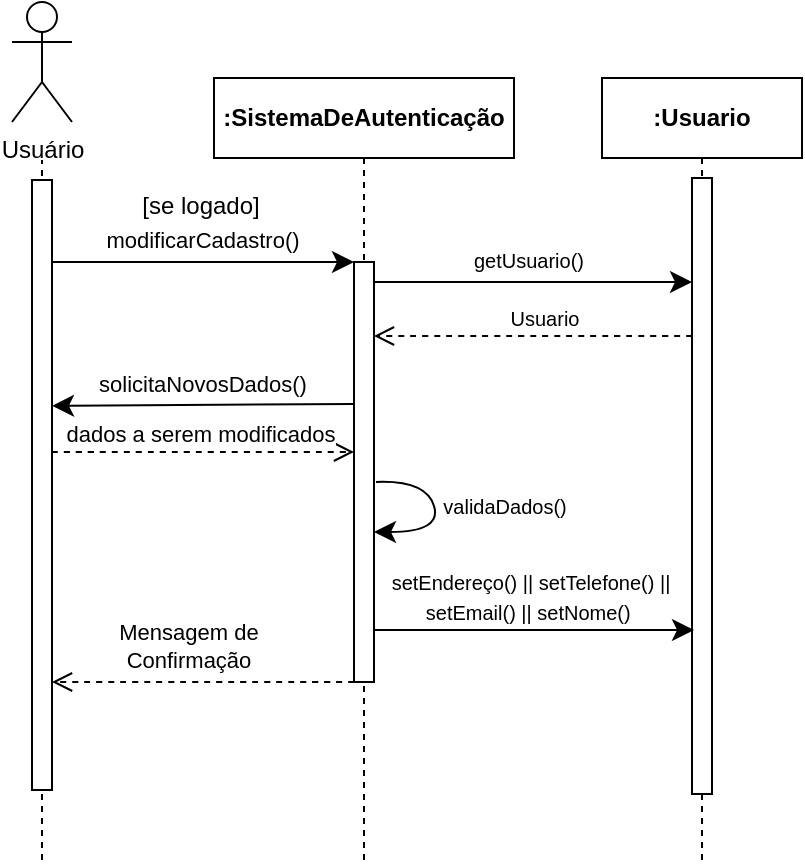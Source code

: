<mxfile version="24.6.4" type="device">
  <diagram name="Page-1" id="2YBvvXClWsGukQMizWep">
    <mxGraphModel dx="1195" dy="701" grid="0" gridSize="10" guides="1" tooltips="1" connect="0" arrows="0" fold="1" page="1" pageScale="1" pageWidth="850" pageHeight="1100" math="0" shadow="0">
      <root>
        <mxCell id="0" />
        <mxCell id="1" parent="0" />
        <mxCell id="e-AfWaJcr2d_GAeiChW0-1" value="" style="endArrow=none;dashed=1;html=1;rounded=0;" edge="1" parent="1">
          <mxGeometry width="50" height="50" relative="1" as="geometry">
            <mxPoint x="145" y="556" as="sourcePoint" />
            <mxPoint x="145" y="206" as="targetPoint" />
          </mxGeometry>
        </mxCell>
        <mxCell id="e-AfWaJcr2d_GAeiChW0-2" value="&lt;b&gt;:Usuario&lt;/b&gt;" style="shape=umlLifeline;perimeter=lifelinePerimeter;whiteSpace=wrap;html=1;container=0;dropTarget=0;collapsible=0;recursiveResize=0;outlineConnect=0;portConstraint=eastwest;newEdgeStyle={&quot;edgeStyle&quot;:&quot;elbowEdgeStyle&quot;,&quot;elbow&quot;:&quot;vertical&quot;,&quot;curved&quot;:0,&quot;rounded&quot;:0};" vertex="1" parent="1">
          <mxGeometry x="425" y="165" width="100" height="391" as="geometry" />
        </mxCell>
        <mxCell id="e-AfWaJcr2d_GAeiChW0-3" value="" style="html=1;points=[];perimeter=orthogonalPerimeter;outlineConnect=0;targetShapes=umlLifeline;portConstraint=eastwest;newEdgeStyle={&quot;edgeStyle&quot;:&quot;elbowEdgeStyle&quot;,&quot;elbow&quot;:&quot;vertical&quot;,&quot;curved&quot;:0,&quot;rounded&quot;:0};" vertex="1" parent="e-AfWaJcr2d_GAeiChW0-2">
          <mxGeometry x="45" y="50" width="10" height="308" as="geometry" />
        </mxCell>
        <mxCell id="e-AfWaJcr2d_GAeiChW0-4" value="&lt;b&gt;:SistemaDeAutenticação&lt;/b&gt;" style="shape=umlLifeline;perimeter=lifelinePerimeter;whiteSpace=wrap;html=1;container=0;dropTarget=0;collapsible=0;recursiveResize=0;outlineConnect=0;portConstraint=eastwest;newEdgeStyle={&quot;edgeStyle&quot;:&quot;elbowEdgeStyle&quot;,&quot;elbow&quot;:&quot;vertical&quot;,&quot;curved&quot;:0,&quot;rounded&quot;:0};" vertex="1" parent="1">
          <mxGeometry x="231" y="165" width="150" height="392" as="geometry" />
        </mxCell>
        <mxCell id="e-AfWaJcr2d_GAeiChW0-5" value="" style="html=1;points=[];perimeter=orthogonalPerimeter;outlineConnect=0;targetShapes=umlLifeline;portConstraint=eastwest;newEdgeStyle={&quot;edgeStyle&quot;:&quot;elbowEdgeStyle&quot;,&quot;elbow&quot;:&quot;vertical&quot;,&quot;curved&quot;:0,&quot;rounded&quot;:0};" vertex="1" parent="e-AfWaJcr2d_GAeiChW0-4">
          <mxGeometry x="70" y="92" width="10" height="210" as="geometry" />
        </mxCell>
        <mxCell id="e-AfWaJcr2d_GAeiChW0-6" value="Usuário" style="shape=umlActor;verticalLabelPosition=bottom;verticalAlign=top;html=1;outlineConnect=0;" vertex="1" parent="1">
          <mxGeometry x="130" y="127" width="30" height="60" as="geometry" />
        </mxCell>
        <mxCell id="e-AfWaJcr2d_GAeiChW0-7" value="" style="rounded=0;whiteSpace=wrap;html=1;" vertex="1" parent="1">
          <mxGeometry x="140" y="216" width="10" height="305" as="geometry" />
        </mxCell>
        <mxCell id="e-AfWaJcr2d_GAeiChW0-10" value="" style="endArrow=classic;html=1;rounded=0;fontFamily=Helvetica;fontSize=12;fontColor=default;autosize=1;resizable=0;startSize=8;endSize=8;curved=1;" edge="1" parent="1">
          <mxGeometry width="50" height="50" relative="1" as="geometry">
            <mxPoint x="150" y="257" as="sourcePoint" />
            <mxPoint x="301" y="257" as="targetPoint" />
          </mxGeometry>
        </mxCell>
        <mxCell id="e-AfWaJcr2d_GAeiChW0-11" value="modificarCadastro()" style="edgeLabel;html=1;align=center;verticalAlign=middle;resizable=0;points=[];fontSize=11;fontFamily=Helvetica;fontColor=default;autosize=1;fillColor=none;gradientColor=none;" vertex="1" connectable="0" parent="e-AfWaJcr2d_GAeiChW0-10">
          <mxGeometry x="0.045" width="115" height="25" relative="1" as="geometry">
            <mxPoint x="-62" y="-24" as="offset" />
          </mxGeometry>
        </mxCell>
        <mxCell id="e-AfWaJcr2d_GAeiChW0-12" value="" style="endArrow=classic;html=1;rounded=0;fontFamily=Helvetica;fontSize=12;fontColor=default;autosize=1;resizable=0;startSize=8;endSize=8;curved=1;" edge="1" parent="1">
          <mxGeometry width="50" height="50" relative="1" as="geometry">
            <mxPoint x="311" y="267" as="sourcePoint" />
            <mxPoint x="470" y="267" as="targetPoint" />
          </mxGeometry>
        </mxCell>
        <mxCell id="e-AfWaJcr2d_GAeiChW0-13" value="getUsuario()" style="edgeLabel;html=1;align=center;verticalAlign=middle;resizable=0;points=[];fontSize=10;fontFamily=Helvetica;fontColor=default;autosize=1;fillColor=none;gradientColor=none;" vertex="1" connectable="0" parent="e-AfWaJcr2d_GAeiChW0-12">
          <mxGeometry x="-0.032" y="1" width="73" height="24" relative="1" as="geometry">
            <mxPoint x="-37" y="-22" as="offset" />
          </mxGeometry>
        </mxCell>
        <mxCell id="e-AfWaJcr2d_GAeiChW0-14" value="" style="endArrow=open;html=1;rounded=0;fontFamily=Helvetica;fontSize=12;fontColor=default;autosize=1;resizable=0;startSize=8;endSize=8;curved=1;dashed=1;endFill=0;" edge="1" parent="1">
          <mxGeometry width="50" height="50" relative="1" as="geometry">
            <mxPoint x="470" y="294" as="sourcePoint" />
            <mxPoint x="311" y="294" as="targetPoint" />
          </mxGeometry>
        </mxCell>
        <mxCell id="e-AfWaJcr2d_GAeiChW0-15" value="Usuario" style="edgeLabel;html=1;align=center;verticalAlign=middle;resizable=0;points=[];fontSize=10;fontFamily=Helvetica;fontColor=default;autosize=1;fillColor=none;gradientColor=none;" vertex="1" connectable="0" parent="1">
          <mxGeometry x="370.003" y="273.0" width="52" height="24" as="geometry" />
        </mxCell>
        <mxCell id="e-AfWaJcr2d_GAeiChW0-16" value="" style="endArrow=classic;html=1;rounded=0;fontFamily=Helvetica;fontSize=12;fontColor=default;autosize=1;resizable=0;startSize=8;endSize=8;curved=1;" edge="1" parent="1">
          <mxGeometry width="50" height="50" relative="1" as="geometry">
            <mxPoint x="312" y="367" as="sourcePoint" />
            <mxPoint x="311" y="392" as="targetPoint" />
            <Array as="points">
              <mxPoint x="337" y="366" />
              <mxPoint x="345" y="392" />
            </Array>
          </mxGeometry>
        </mxCell>
        <mxCell id="e-AfWaJcr2d_GAeiChW0-17" value="validaDados()" style="edgeLabel;html=1;align=center;verticalAlign=middle;resizable=0;points=[];fontSize=10;fontFamily=Helvetica;fontColor=default;autosize=1;fillColor=none;gradientColor=none;" vertex="1" connectable="0" parent="e-AfWaJcr2d_GAeiChW0-16">
          <mxGeometry x="-0.099" width="80" height="24" relative="1" as="geometry">
            <mxPoint x="-5" y="-12" as="offset" />
          </mxGeometry>
        </mxCell>
        <mxCell id="e-AfWaJcr2d_GAeiChW0-34" value="" style="endArrow=classic;html=1;rounded=0;fontSize=12;startSize=8;endSize=8;curved=1;" edge="1" parent="1">
          <mxGeometry width="50" height="50" relative="1" as="geometry">
            <mxPoint x="311" y="441" as="sourcePoint" />
            <mxPoint x="471" y="441" as="targetPoint" />
          </mxGeometry>
        </mxCell>
        <mxCell id="e-AfWaJcr2d_GAeiChW0-35" value="&lt;font style=&quot;font-size: 10px;&quot;&gt;setEndereço() || setTelefone() ||&lt;/font&gt;&lt;div&gt;&lt;font style=&quot;font-size: 10px;&quot;&gt;setEmail() || setNome()&amp;nbsp;&lt;/font&gt;&lt;/div&gt;" style="edgeLabel;html=1;align=center;verticalAlign=middle;resizable=0;points=[];fontSize=12;" vertex="1" connectable="0" parent="e-AfWaJcr2d_GAeiChW0-34">
          <mxGeometry x="-0.209" y="2" relative="1" as="geometry">
            <mxPoint x="14" y="-15" as="offset" />
          </mxGeometry>
        </mxCell>
        <mxCell id="e-AfWaJcr2d_GAeiChW0-36" value="" style="endArrow=open;html=1;rounded=0;fontSize=12;startSize=8;endSize=8;curved=1;dashed=1;endFill=0;" edge="1" parent="1">
          <mxGeometry width="50" height="50" relative="1" as="geometry">
            <mxPoint x="301" y="467" as="sourcePoint" />
            <mxPoint x="150" y="467" as="targetPoint" />
          </mxGeometry>
        </mxCell>
        <mxCell id="e-AfWaJcr2d_GAeiChW0-37" value="Mensagem de&lt;br style=&quot;font-size: 11px;&quot;&gt;Confirmação" style="edgeLabel;html=1;align=center;verticalAlign=middle;resizable=0;points=[];fontSize=11;" vertex="1" connectable="0" parent="e-AfWaJcr2d_GAeiChW0-36">
          <mxGeometry x="0.13" y="-2" relative="1" as="geometry">
            <mxPoint x="2" y="-16" as="offset" />
          </mxGeometry>
        </mxCell>
        <mxCell id="e-AfWaJcr2d_GAeiChW0-38" value="&lt;font style=&quot;font-size: 12px;&quot;&gt;[se logado]&lt;/font&gt;" style="text;html=1;align=center;verticalAlign=middle;resizable=0;points=[];autosize=1;strokeColor=none;fillColor=none;fontSize=16;" vertex="1" parent="1">
          <mxGeometry x="185" y="211" width="77" height="31" as="geometry" />
        </mxCell>
        <mxCell id="e-AfWaJcr2d_GAeiChW0-39" value="" style="endArrow=classic;html=1;rounded=0;fontFamily=Helvetica;fontSize=12;fontColor=default;autosize=1;resizable=0;startSize=8;endSize=8;curved=1;entryX=1;entryY=0.715;entryDx=0;entryDy=0;entryPerimeter=0;endFill=1;" edge="1" parent="1">
          <mxGeometry width="50" height="50" relative="1" as="geometry">
            <mxPoint x="301" y="328" as="sourcePoint" />
            <mxPoint x="150" y="328.9" as="targetPoint" />
          </mxGeometry>
        </mxCell>
        <mxCell id="e-AfWaJcr2d_GAeiChW0-40" value="solicitaNovosDados()" style="edgeLabel;html=1;align=center;verticalAlign=middle;resizable=0;points=[];fontSize=11;fontFamily=Helvetica;fontColor=default;autosize=1;fillColor=none;gradientColor=none;" vertex="1" connectable="0" parent="e-AfWaJcr2d_GAeiChW0-39">
          <mxGeometry x="0.075" y="2" width="122" height="25" relative="1" as="geometry">
            <mxPoint x="-56" y="-25" as="offset" />
          </mxGeometry>
        </mxCell>
        <mxCell id="e-AfWaJcr2d_GAeiChW0-41" value="" style="endArrow=open;html=1;rounded=0;fontSize=12;startSize=8;endSize=8;curved=1;dashed=1;endFill=0;" edge="1" parent="1">
          <mxGeometry width="50" height="50" relative="1" as="geometry">
            <mxPoint x="150" y="352" as="sourcePoint" />
            <mxPoint x="301" y="352" as="targetPoint" />
          </mxGeometry>
        </mxCell>
        <mxCell id="e-AfWaJcr2d_GAeiChW0-42" value="dados a serem modificados" style="edgeLabel;html=1;align=center;verticalAlign=middle;resizable=0;points=[];fontSize=11;" vertex="1" connectable="0" parent="e-AfWaJcr2d_GAeiChW0-41">
          <mxGeometry x="-0.079" relative="1" as="geometry">
            <mxPoint x="4" y="-9" as="offset" />
          </mxGeometry>
        </mxCell>
      </root>
    </mxGraphModel>
  </diagram>
</mxfile>
